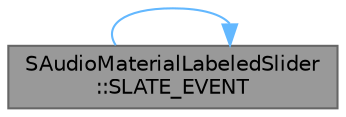 digraph "SAudioMaterialLabeledSlider::SLATE_EVENT"
{
 // INTERACTIVE_SVG=YES
 // LATEX_PDF_SIZE
  bgcolor="transparent";
  edge [fontname=Helvetica,fontsize=10,labelfontname=Helvetica,labelfontsize=10];
  node [fontname=Helvetica,fontsize=10,shape=box,height=0.2,width=0.4];
  rankdir="LR";
  Node1 [id="Node000001",label="SAudioMaterialLabeledSlider\l::SLATE_EVENT",height=0.2,width=0.4,color="gray40", fillcolor="grey60", style="filled", fontcolor="black",tooltip="Called when the value is committed from label's text field."];
  Node1 -> Node1 [id="edge1_Node000001_Node000001",color="steelblue1",style="solid",tooltip=" "];
}
